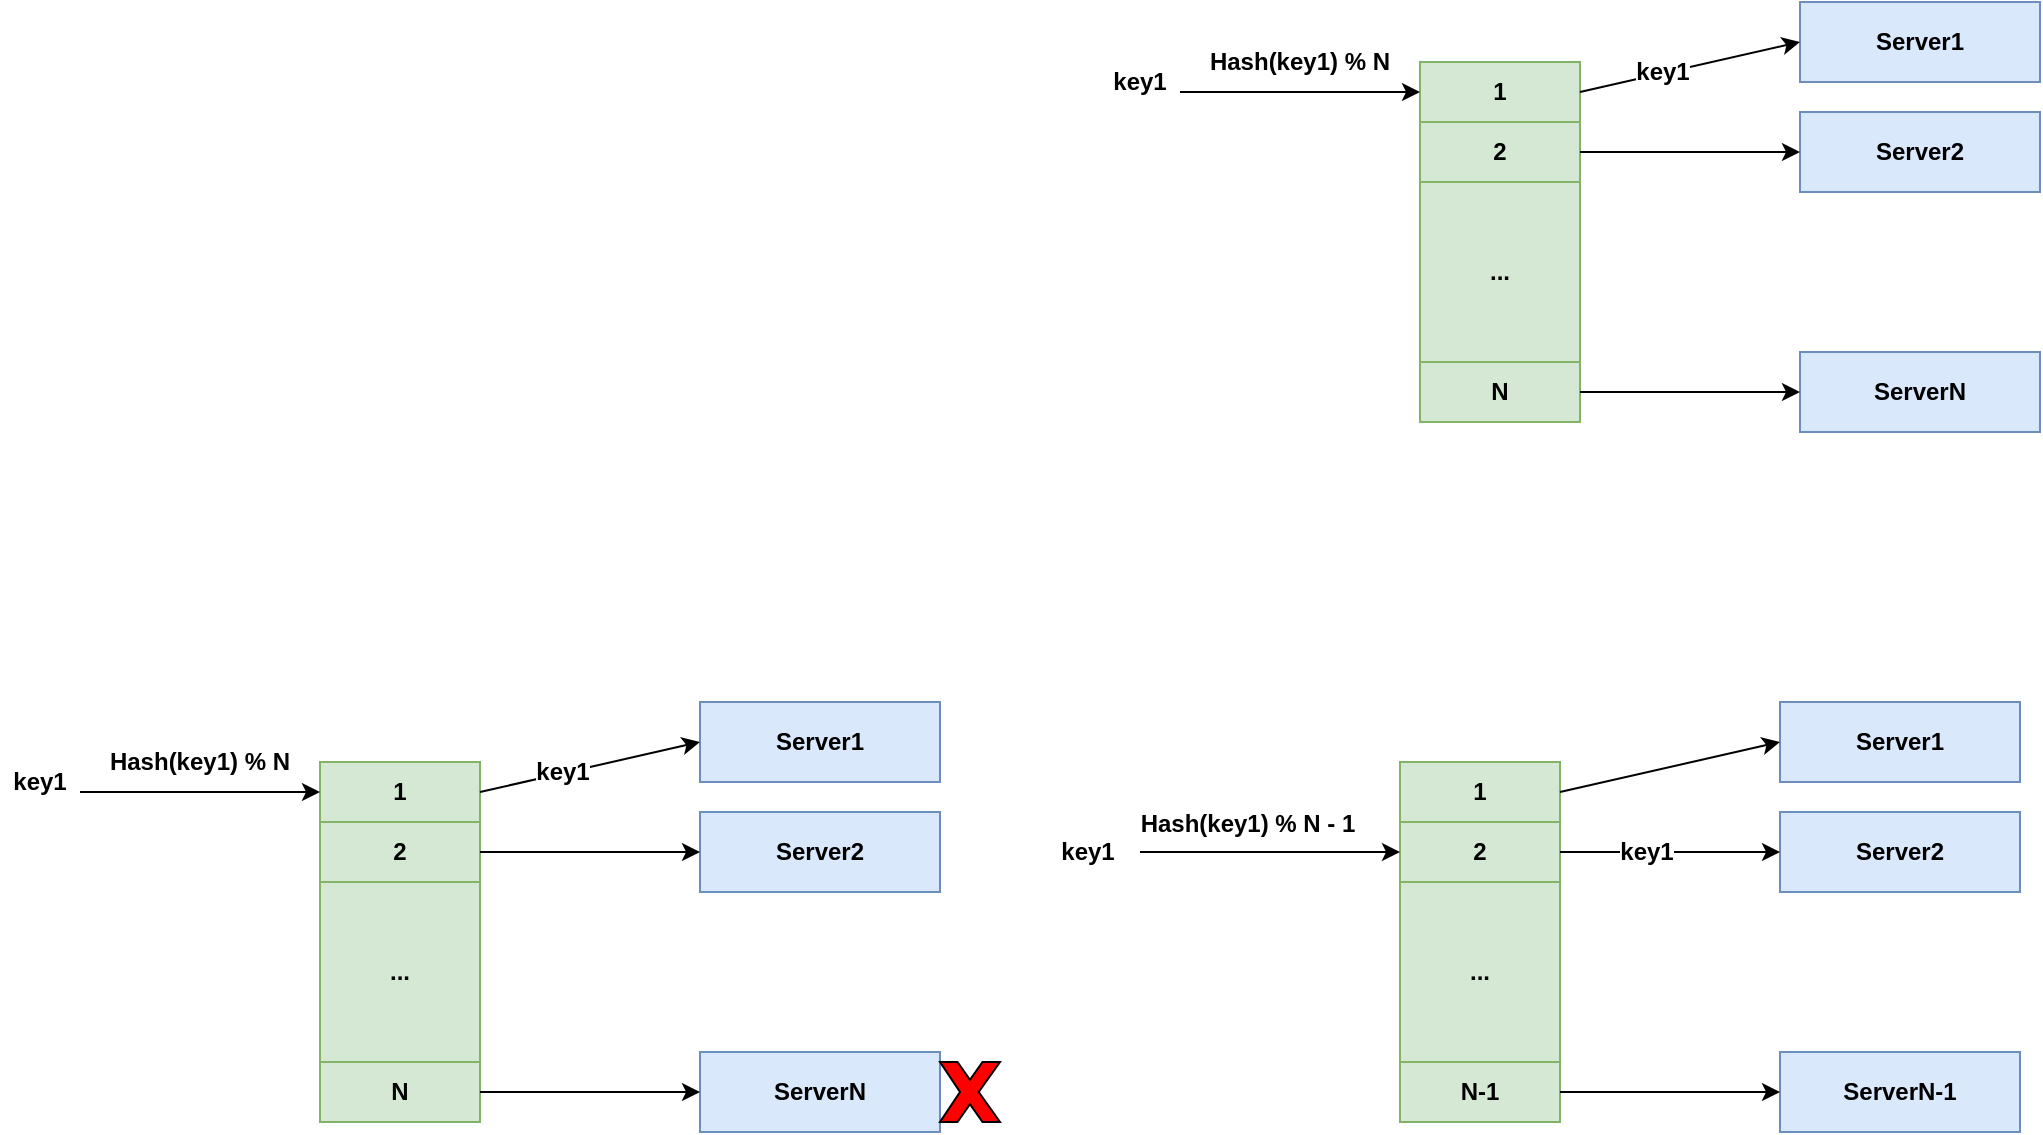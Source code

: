 <mxfile version="12.4.2" type="github" pages="1">
  <diagram id="OrQfkeeHgUfaRMaOiego" name="Page-1">
    <mxGraphModel dx="2875" dy="1108" grid="1" gridSize="10" guides="1" tooltips="1" connect="1" arrows="1" fold="1" page="1" pageScale="1" pageWidth="827" pageHeight="1169" math="0" shadow="0">
      <root>
        <mxCell id="0"/>
        <mxCell id="1" parent="0"/>
        <mxCell id="GP28-JtXtmgrlyzx3dhS-1" value="Server1" style="rounded=0;whiteSpace=wrap;html=1;fillColor=#dae8fc;strokeColor=#6c8ebf;fontStyle=1" vertex="1" parent="1">
          <mxGeometry x="470" y="230" width="120" height="40" as="geometry"/>
        </mxCell>
        <mxCell id="GP28-JtXtmgrlyzx3dhS-2" value="Server2" style="rounded=0;whiteSpace=wrap;html=1;fillColor=#dae8fc;strokeColor=#6c8ebf;fontStyle=1" vertex="1" parent="1">
          <mxGeometry x="470" y="285" width="120" height="40" as="geometry"/>
        </mxCell>
        <mxCell id="GP28-JtXtmgrlyzx3dhS-3" value="ServerN" style="rounded=0;whiteSpace=wrap;html=1;fillColor=#dae8fc;strokeColor=#6c8ebf;fontStyle=1" vertex="1" parent="1">
          <mxGeometry x="470" y="405" width="120" height="40" as="geometry"/>
        </mxCell>
        <mxCell id="GP28-JtXtmgrlyzx3dhS-4" value="1" style="rounded=0;whiteSpace=wrap;html=1;fillColor=#d5e8d4;strokeColor=#82b366;fontStyle=1" vertex="1" parent="1">
          <mxGeometry x="280" y="260" width="80" height="30" as="geometry"/>
        </mxCell>
        <mxCell id="GP28-JtXtmgrlyzx3dhS-5" value="2" style="rounded=0;whiteSpace=wrap;html=1;fillColor=#d5e8d4;strokeColor=#82b366;fontStyle=1" vertex="1" parent="1">
          <mxGeometry x="280" y="290" width="80" height="30" as="geometry"/>
        </mxCell>
        <mxCell id="GP28-JtXtmgrlyzx3dhS-6" value="..." style="rounded=0;whiteSpace=wrap;html=1;fillColor=#d5e8d4;strokeColor=#82b366;fontStyle=1" vertex="1" parent="1">
          <mxGeometry x="280" y="320" width="80" height="90" as="geometry"/>
        </mxCell>
        <mxCell id="GP28-JtXtmgrlyzx3dhS-9" value="N" style="rounded=0;whiteSpace=wrap;html=1;fillColor=#d5e8d4;strokeColor=#82b366;fontStyle=1" vertex="1" parent="1">
          <mxGeometry x="280" y="410" width="80" height="30" as="geometry"/>
        </mxCell>
        <mxCell id="GP28-JtXtmgrlyzx3dhS-11" value="" style="endArrow=classic;html=1;exitX=1;exitY=0.5;exitDx=0;exitDy=0;entryX=0;entryY=0.5;entryDx=0;entryDy=0;fontStyle=1" edge="1" parent="1" source="GP28-JtXtmgrlyzx3dhS-4" target="GP28-JtXtmgrlyzx3dhS-1">
          <mxGeometry width="50" height="50" relative="1" as="geometry">
            <mxPoint x="360" y="280" as="sourcePoint"/>
            <mxPoint x="410" y="230" as="targetPoint"/>
          </mxGeometry>
        </mxCell>
        <mxCell id="GP28-JtXtmgrlyzx3dhS-34" value="&lt;b&gt;key1&lt;/b&gt;" style="text;html=1;align=center;verticalAlign=middle;resizable=0;points=[];;labelBackgroundColor=#ffffff;" vertex="1" connectable="0" parent="GP28-JtXtmgrlyzx3dhS-11">
          <mxGeometry x="-0.252" y="1" relative="1" as="geometry">
            <mxPoint as="offset"/>
          </mxGeometry>
        </mxCell>
        <mxCell id="GP28-JtXtmgrlyzx3dhS-12" value="" style="endArrow=classic;html=1;entryX=0;entryY=0.5;entryDx=0;entryDy=0;fontStyle=1" edge="1" parent="1" source="GP28-JtXtmgrlyzx3dhS-5" target="GP28-JtXtmgrlyzx3dhS-2">
          <mxGeometry width="50" height="50" relative="1" as="geometry">
            <mxPoint x="360" y="305" as="sourcePoint"/>
            <mxPoint x="468" y="320" as="targetPoint"/>
          </mxGeometry>
        </mxCell>
        <mxCell id="GP28-JtXtmgrlyzx3dhS-13" value="" style="endArrow=classic;html=1;entryX=0;entryY=0.5;entryDx=0;entryDy=0;fontStyle=1" edge="1" parent="1" source="GP28-JtXtmgrlyzx3dhS-9" target="GP28-JtXtmgrlyzx3dhS-3">
          <mxGeometry width="50" height="50" relative="1" as="geometry">
            <mxPoint x="362" y="425" as="sourcePoint"/>
            <mxPoint x="470" y="440" as="targetPoint"/>
          </mxGeometry>
        </mxCell>
        <mxCell id="GP28-JtXtmgrlyzx3dhS-14" value="" style="endArrow=classic;html=1;fontStyle=1;entryX=0;entryY=0.5;entryDx=0;entryDy=0;" edge="1" parent="1" target="GP28-JtXtmgrlyzx3dhS-4">
          <mxGeometry width="50" height="50" relative="1" as="geometry">
            <mxPoint x="160" y="275" as="sourcePoint"/>
            <mxPoint x="280" y="304.5" as="targetPoint"/>
          </mxGeometry>
        </mxCell>
        <mxCell id="GP28-JtXtmgrlyzx3dhS-15" value="Hash(key1) % N" style="text;html=1;strokeColor=none;fillColor=none;align=center;verticalAlign=middle;whiteSpace=wrap;rounded=0;fontStyle=1" vertex="1" parent="1">
          <mxGeometry x="170" y="250" width="100" height="20" as="geometry"/>
        </mxCell>
        <mxCell id="GP28-JtXtmgrlyzx3dhS-16" value="key1" style="text;html=1;strokeColor=none;fillColor=none;align=center;verticalAlign=middle;whiteSpace=wrap;rounded=0;fontStyle=1" vertex="1" parent="1">
          <mxGeometry x="120" y="260" width="40" height="20" as="geometry"/>
        </mxCell>
        <mxCell id="GP28-JtXtmgrlyzx3dhS-18" value="Server1" style="rounded=0;whiteSpace=wrap;html=1;fillColor=#dae8fc;strokeColor=#6c8ebf;fontStyle=1" vertex="1" parent="1">
          <mxGeometry x="460" y="580" width="120" height="40" as="geometry"/>
        </mxCell>
        <mxCell id="GP28-JtXtmgrlyzx3dhS-19" value="Server2" style="rounded=0;whiteSpace=wrap;html=1;fillColor=#dae8fc;strokeColor=#6c8ebf;fontStyle=1" vertex="1" parent="1">
          <mxGeometry x="460" y="635" width="120" height="40" as="geometry"/>
        </mxCell>
        <mxCell id="GP28-JtXtmgrlyzx3dhS-20" value="ServerN-1" style="rounded=0;whiteSpace=wrap;html=1;fillColor=#dae8fc;strokeColor=#6c8ebf;fontStyle=1" vertex="1" parent="1">
          <mxGeometry x="460" y="755" width="120" height="40" as="geometry"/>
        </mxCell>
        <mxCell id="GP28-JtXtmgrlyzx3dhS-21" value="1" style="rounded=0;whiteSpace=wrap;html=1;fillColor=#d5e8d4;strokeColor=#82b366;fontStyle=1" vertex="1" parent="1">
          <mxGeometry x="270" y="610" width="80" height="30" as="geometry"/>
        </mxCell>
        <mxCell id="GP28-JtXtmgrlyzx3dhS-22" value="2" style="rounded=0;whiteSpace=wrap;html=1;fillColor=#d5e8d4;strokeColor=#82b366;fontStyle=1" vertex="1" parent="1">
          <mxGeometry x="270" y="640" width="80" height="30" as="geometry"/>
        </mxCell>
        <mxCell id="GP28-JtXtmgrlyzx3dhS-23" value="..." style="rounded=0;whiteSpace=wrap;html=1;fillColor=#d5e8d4;strokeColor=#82b366;fontStyle=1" vertex="1" parent="1">
          <mxGeometry x="270" y="670" width="80" height="90" as="geometry"/>
        </mxCell>
        <mxCell id="GP28-JtXtmgrlyzx3dhS-24" value="N-1" style="rounded=0;whiteSpace=wrap;html=1;fillColor=#d5e8d4;strokeColor=#82b366;fontStyle=1" vertex="1" parent="1">
          <mxGeometry x="270" y="760" width="80" height="30" as="geometry"/>
        </mxCell>
        <mxCell id="GP28-JtXtmgrlyzx3dhS-25" value="" style="endArrow=classic;html=1;exitX=1;exitY=0.5;exitDx=0;exitDy=0;entryX=0;entryY=0.5;entryDx=0;entryDy=0;fontStyle=1" edge="1" source="GP28-JtXtmgrlyzx3dhS-21" target="GP28-JtXtmgrlyzx3dhS-18" parent="1">
          <mxGeometry width="50" height="50" relative="1" as="geometry">
            <mxPoint x="350" y="630" as="sourcePoint"/>
            <mxPoint x="400" y="580" as="targetPoint"/>
          </mxGeometry>
        </mxCell>
        <mxCell id="GP28-JtXtmgrlyzx3dhS-26" value="" style="endArrow=classic;html=1;entryX=0;entryY=0.5;entryDx=0;entryDy=0;fontStyle=1" edge="1" source="GP28-JtXtmgrlyzx3dhS-22" target="GP28-JtXtmgrlyzx3dhS-19" parent="1">
          <mxGeometry width="50" height="50" relative="1" as="geometry">
            <mxPoint x="350" y="655" as="sourcePoint"/>
            <mxPoint x="458" y="670" as="targetPoint"/>
          </mxGeometry>
        </mxCell>
        <mxCell id="GP28-JtXtmgrlyzx3dhS-27" value="&lt;b&gt;key1&lt;/b&gt;" style="text;html=1;align=center;verticalAlign=middle;resizable=0;points=[];;labelBackgroundColor=#ffffff;" vertex="1" connectable="0" parent="GP28-JtXtmgrlyzx3dhS-26">
          <mxGeometry x="-0.219" relative="1" as="geometry">
            <mxPoint as="offset"/>
          </mxGeometry>
        </mxCell>
        <mxCell id="GP28-JtXtmgrlyzx3dhS-28" value="" style="endArrow=classic;html=1;entryX=0;entryY=0.5;entryDx=0;entryDy=0;fontStyle=1" edge="1" source="GP28-JtXtmgrlyzx3dhS-24" target="GP28-JtXtmgrlyzx3dhS-20" parent="1">
          <mxGeometry width="50" height="50" relative="1" as="geometry">
            <mxPoint x="352" y="775" as="sourcePoint"/>
            <mxPoint x="460" y="790" as="targetPoint"/>
          </mxGeometry>
        </mxCell>
        <mxCell id="GP28-JtXtmgrlyzx3dhS-29" value="" style="endArrow=classic;html=1;fontStyle=1;entryX=0;entryY=0.5;entryDx=0;entryDy=0;" edge="1" target="GP28-JtXtmgrlyzx3dhS-22" parent="1">
          <mxGeometry width="50" height="50" relative="1" as="geometry">
            <mxPoint x="140" y="655" as="sourcePoint"/>
            <mxPoint x="270" y="654.5" as="targetPoint"/>
          </mxGeometry>
        </mxCell>
        <mxCell id="GP28-JtXtmgrlyzx3dhS-30" value="Hash(key1) % N - 1" style="text;html=1;strokeColor=none;fillColor=none;align=center;verticalAlign=middle;whiteSpace=wrap;rounded=0;fontStyle=1" vertex="1" parent="1">
          <mxGeometry x="134" y="631" width="120" height="20" as="geometry"/>
        </mxCell>
        <mxCell id="GP28-JtXtmgrlyzx3dhS-31" value="key1" style="text;html=1;strokeColor=none;fillColor=none;align=center;verticalAlign=middle;whiteSpace=wrap;rounded=0;fontStyle=1" vertex="1" parent="1">
          <mxGeometry x="94" y="645" width="40" height="20" as="geometry"/>
        </mxCell>
        <mxCell id="GP28-JtXtmgrlyzx3dhS-36" value="Server1" style="rounded=0;whiteSpace=wrap;html=1;fillColor=#dae8fc;strokeColor=#6c8ebf;fontStyle=1" vertex="1" parent="1">
          <mxGeometry x="-80" y="580" width="120" height="40" as="geometry"/>
        </mxCell>
        <mxCell id="GP28-JtXtmgrlyzx3dhS-37" value="Server2" style="rounded=0;whiteSpace=wrap;html=1;fillColor=#dae8fc;strokeColor=#6c8ebf;fontStyle=1" vertex="1" parent="1">
          <mxGeometry x="-80" y="635" width="120" height="40" as="geometry"/>
        </mxCell>
        <mxCell id="GP28-JtXtmgrlyzx3dhS-38" value="ServerN" style="rounded=0;whiteSpace=wrap;html=1;fillColor=#dae8fc;strokeColor=#6c8ebf;fontStyle=1" vertex="1" parent="1">
          <mxGeometry x="-80" y="755" width="120" height="40" as="geometry"/>
        </mxCell>
        <mxCell id="GP28-JtXtmgrlyzx3dhS-39" value="1" style="rounded=0;whiteSpace=wrap;html=1;fillColor=#d5e8d4;strokeColor=#82b366;fontStyle=1" vertex="1" parent="1">
          <mxGeometry x="-270" y="610" width="80" height="30" as="geometry"/>
        </mxCell>
        <mxCell id="GP28-JtXtmgrlyzx3dhS-40" value="2" style="rounded=0;whiteSpace=wrap;html=1;fillColor=#d5e8d4;strokeColor=#82b366;fontStyle=1" vertex="1" parent="1">
          <mxGeometry x="-270" y="640" width="80" height="30" as="geometry"/>
        </mxCell>
        <mxCell id="GP28-JtXtmgrlyzx3dhS-41" value="..." style="rounded=0;whiteSpace=wrap;html=1;fillColor=#d5e8d4;strokeColor=#82b366;fontStyle=1" vertex="1" parent="1">
          <mxGeometry x="-270" y="670" width="80" height="90" as="geometry"/>
        </mxCell>
        <mxCell id="GP28-JtXtmgrlyzx3dhS-42" value="N" style="rounded=0;whiteSpace=wrap;html=1;fillColor=#d5e8d4;strokeColor=#82b366;fontStyle=1" vertex="1" parent="1">
          <mxGeometry x="-270" y="760" width="80" height="30" as="geometry"/>
        </mxCell>
        <mxCell id="GP28-JtXtmgrlyzx3dhS-43" value="" style="endArrow=classic;html=1;exitX=1;exitY=0.5;exitDx=0;exitDy=0;entryX=0;entryY=0.5;entryDx=0;entryDy=0;fontStyle=1" edge="1" source="GP28-JtXtmgrlyzx3dhS-39" target="GP28-JtXtmgrlyzx3dhS-36" parent="1">
          <mxGeometry width="50" height="50" relative="1" as="geometry">
            <mxPoint x="-190" y="630" as="sourcePoint"/>
            <mxPoint x="-140" y="580" as="targetPoint"/>
          </mxGeometry>
        </mxCell>
        <mxCell id="GP28-JtXtmgrlyzx3dhS-44" value="&lt;b&gt;key1&lt;/b&gt;" style="text;html=1;align=center;verticalAlign=middle;resizable=0;points=[];;labelBackgroundColor=#ffffff;" vertex="1" connectable="0" parent="GP28-JtXtmgrlyzx3dhS-43">
          <mxGeometry x="-0.252" y="1" relative="1" as="geometry">
            <mxPoint as="offset"/>
          </mxGeometry>
        </mxCell>
        <mxCell id="GP28-JtXtmgrlyzx3dhS-45" value="" style="endArrow=classic;html=1;entryX=0;entryY=0.5;entryDx=0;entryDy=0;fontStyle=1" edge="1" source="GP28-JtXtmgrlyzx3dhS-40" target="GP28-JtXtmgrlyzx3dhS-37" parent="1">
          <mxGeometry width="50" height="50" relative="1" as="geometry">
            <mxPoint x="-190" y="655" as="sourcePoint"/>
            <mxPoint x="-82" y="670" as="targetPoint"/>
          </mxGeometry>
        </mxCell>
        <mxCell id="GP28-JtXtmgrlyzx3dhS-46" value="" style="endArrow=classic;html=1;entryX=0;entryY=0.5;entryDx=0;entryDy=0;fontStyle=1" edge="1" source="GP28-JtXtmgrlyzx3dhS-42" target="GP28-JtXtmgrlyzx3dhS-38" parent="1">
          <mxGeometry width="50" height="50" relative="1" as="geometry">
            <mxPoint x="-188" y="775" as="sourcePoint"/>
            <mxPoint x="-80" y="790" as="targetPoint"/>
          </mxGeometry>
        </mxCell>
        <mxCell id="GP28-JtXtmgrlyzx3dhS-47" value="" style="endArrow=classic;html=1;fontStyle=1;entryX=0;entryY=0.5;entryDx=0;entryDy=0;" edge="1" target="GP28-JtXtmgrlyzx3dhS-39" parent="1">
          <mxGeometry width="50" height="50" relative="1" as="geometry">
            <mxPoint x="-390" y="625" as="sourcePoint"/>
            <mxPoint x="-270" y="654.5" as="targetPoint"/>
          </mxGeometry>
        </mxCell>
        <mxCell id="GP28-JtXtmgrlyzx3dhS-48" value="Hash(key1) % N" style="text;html=1;strokeColor=none;fillColor=none;align=center;verticalAlign=middle;whiteSpace=wrap;rounded=0;fontStyle=1" vertex="1" parent="1">
          <mxGeometry x="-380" y="600" width="100" height="20" as="geometry"/>
        </mxCell>
        <mxCell id="GP28-JtXtmgrlyzx3dhS-49" value="key1" style="text;html=1;strokeColor=none;fillColor=none;align=center;verticalAlign=middle;whiteSpace=wrap;rounded=0;fontStyle=1" vertex="1" parent="1">
          <mxGeometry x="-430" y="610" width="40" height="20" as="geometry"/>
        </mxCell>
        <mxCell id="GP28-JtXtmgrlyzx3dhS-50" value="" style="verticalLabelPosition=bottom;verticalAlign=top;html=1;shape=mxgraph.basic.x;fontColor=#FF0000;labelBackgroundColor=#FF0000;fillColor=#FF0000;" vertex="1" parent="1">
          <mxGeometry x="40" y="760" width="30" height="30" as="geometry"/>
        </mxCell>
      </root>
    </mxGraphModel>
  </diagram>
</mxfile>
